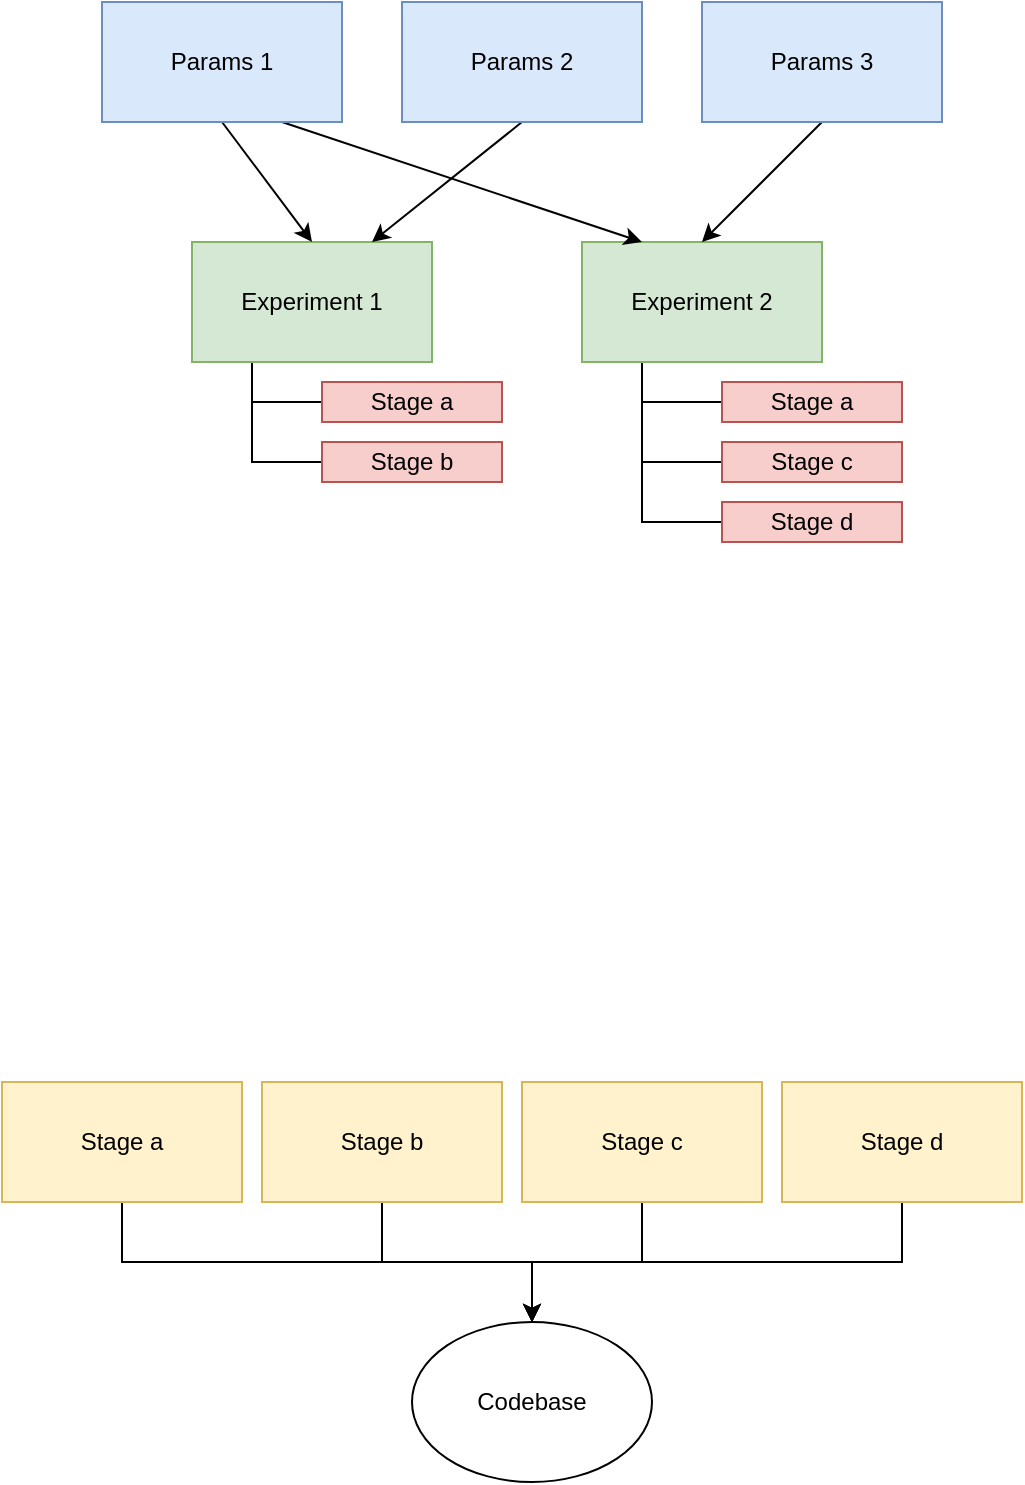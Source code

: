 <mxfile version="14.4.2" type="device"><diagram id="P7IVWbZq2rJi87rZw0As" name="Page-1"><mxGraphModel dx="1422" dy="856" grid="1" gridSize="10" guides="1" tooltips="1" connect="1" arrows="1" fold="1" page="1" pageScale="1" pageWidth="850" pageHeight="1100" math="0" shadow="0"><root><mxCell id="0"/><mxCell id="1" parent="0"/><mxCell id="JaM15ToR2EYxJfwJxGNj-13" style="edgeStyle=orthogonalEdgeStyle;rounded=0;orthogonalLoop=1;jettySize=auto;html=1;exitX=0.5;exitY=1;exitDx=0;exitDy=0;" parent="1" source="JaM15ToR2EYxJfwJxGNj-1" target="JaM15ToR2EYxJfwJxGNj-12" edge="1"><mxGeometry relative="1" as="geometry"/></mxCell><mxCell id="JaM15ToR2EYxJfwJxGNj-1" value="Stage a" style="rounded=0;whiteSpace=wrap;html=1;fillColor=#fff2cc;strokeColor=#d6b656;" parent="1" vertex="1"><mxGeometry x="130" y="690" width="120" height="60" as="geometry"/></mxCell><mxCell id="JaM15ToR2EYxJfwJxGNj-14" style="edgeStyle=orthogonalEdgeStyle;rounded=0;orthogonalLoop=1;jettySize=auto;html=1;exitX=0.5;exitY=1;exitDx=0;exitDy=0;" parent="1" source="JaM15ToR2EYxJfwJxGNj-2" target="JaM15ToR2EYxJfwJxGNj-12" edge="1"><mxGeometry relative="1" as="geometry"/></mxCell><mxCell id="JaM15ToR2EYxJfwJxGNj-2" value="Stage b" style="rounded=0;whiteSpace=wrap;html=1;fillColor=#fff2cc;strokeColor=#d6b656;" parent="1" vertex="1"><mxGeometry x="260" y="690" width="120" height="60" as="geometry"/></mxCell><mxCell id="JaM15ToR2EYxJfwJxGNj-15" style="edgeStyle=orthogonalEdgeStyle;rounded=0;orthogonalLoop=1;jettySize=auto;html=1;exitX=0.5;exitY=1;exitDx=0;exitDy=0;entryX=0.5;entryY=0;entryDx=0;entryDy=0;" parent="1" source="JaM15ToR2EYxJfwJxGNj-3" target="JaM15ToR2EYxJfwJxGNj-12" edge="1"><mxGeometry relative="1" as="geometry"><mxPoint x="400" y="810" as="targetPoint"/></mxGeometry></mxCell><mxCell id="JaM15ToR2EYxJfwJxGNj-3" value="Stage c" style="rounded=0;whiteSpace=wrap;html=1;fillColor=#fff2cc;strokeColor=#d6b656;" parent="1" vertex="1"><mxGeometry x="390" y="690" width="120" height="60" as="geometry"/></mxCell><mxCell id="JaM15ToR2EYxJfwJxGNj-16" style="edgeStyle=orthogonalEdgeStyle;rounded=0;orthogonalLoop=1;jettySize=auto;html=1;exitX=0.5;exitY=1;exitDx=0;exitDy=0;entryX=0.5;entryY=0;entryDx=0;entryDy=0;" parent="1" source="JaM15ToR2EYxJfwJxGNj-4" target="JaM15ToR2EYxJfwJxGNj-12" edge="1"><mxGeometry relative="1" as="geometry"/></mxCell><mxCell id="JaM15ToR2EYxJfwJxGNj-4" value="Stage d" style="rounded=0;whiteSpace=wrap;html=1;fillColor=#fff2cc;strokeColor=#d6b656;" parent="1" vertex="1"><mxGeometry x="520" y="690" width="120" height="60" as="geometry"/></mxCell><mxCell id="5qomhjPgPd2385nT-O2W-5" style="edgeStyle=orthogonalEdgeStyle;rounded=0;orthogonalLoop=1;jettySize=auto;html=1;exitX=0.25;exitY=1;exitDx=0;exitDy=0;entryX=0;entryY=0.5;entryDx=0;entryDy=0;endArrow=none;endFill=0;" parent="1" source="JaM15ToR2EYxJfwJxGNj-5" target="JaM15ToR2EYxJfwJxGNj-6" edge="1"><mxGeometry relative="1" as="geometry"/></mxCell><mxCell id="5qomhjPgPd2385nT-O2W-6" style="edgeStyle=orthogonalEdgeStyle;rounded=0;orthogonalLoop=1;jettySize=auto;html=1;exitX=0.25;exitY=1;exitDx=0;exitDy=0;entryX=0;entryY=0.5;entryDx=0;entryDy=0;endArrow=none;endFill=0;" parent="1" source="JaM15ToR2EYxJfwJxGNj-5" target="JaM15ToR2EYxJfwJxGNj-7" edge="1"><mxGeometry relative="1" as="geometry"/></mxCell><mxCell id="JaM15ToR2EYxJfwJxGNj-5" value="Experiment 1" style="rounded=0;whiteSpace=wrap;html=1;fillColor=#d5e8d4;strokeColor=#82b366;" parent="1" vertex="1"><mxGeometry x="225" y="270" width="120" height="60" as="geometry"/></mxCell><mxCell id="JaM15ToR2EYxJfwJxGNj-6" value="Stage a" style="rounded=0;whiteSpace=wrap;html=1;fillColor=#f8cecc;strokeColor=#b85450;" parent="1" vertex="1"><mxGeometry x="290" y="340" width="90" height="20" as="geometry"/></mxCell><mxCell id="JaM15ToR2EYxJfwJxGNj-7" value="Stage b" style="rounded=0;whiteSpace=wrap;html=1;fillColor=#f8cecc;strokeColor=#b85450;" parent="1" vertex="1"><mxGeometry x="290" y="370" width="90" height="20" as="geometry"/></mxCell><mxCell id="5qomhjPgPd2385nT-O2W-7" style="edgeStyle=orthogonalEdgeStyle;rounded=0;orthogonalLoop=1;jettySize=auto;html=1;exitX=0.25;exitY=1;exitDx=0;exitDy=0;entryX=0;entryY=0.5;entryDx=0;entryDy=0;endArrow=none;endFill=0;" parent="1" source="JaM15ToR2EYxJfwJxGNj-8" target="JaM15ToR2EYxJfwJxGNj-9" edge="1"><mxGeometry relative="1" as="geometry"/></mxCell><mxCell id="5qomhjPgPd2385nT-O2W-8" style="edgeStyle=orthogonalEdgeStyle;rounded=0;orthogonalLoop=1;jettySize=auto;html=1;exitX=0.25;exitY=1;exitDx=0;exitDy=0;entryX=0;entryY=0.5;entryDx=0;entryDy=0;endArrow=none;endFill=0;" parent="1" source="JaM15ToR2EYxJfwJxGNj-8" target="JaM15ToR2EYxJfwJxGNj-10" edge="1"><mxGeometry relative="1" as="geometry"/></mxCell><mxCell id="5qomhjPgPd2385nT-O2W-9" style="edgeStyle=orthogonalEdgeStyle;rounded=0;orthogonalLoop=1;jettySize=auto;html=1;exitX=0.25;exitY=1;exitDx=0;exitDy=0;entryX=0;entryY=0.5;entryDx=0;entryDy=0;endArrow=none;endFill=0;" parent="1" source="JaM15ToR2EYxJfwJxGNj-8" target="JaM15ToR2EYxJfwJxGNj-11" edge="1"><mxGeometry relative="1" as="geometry"/></mxCell><mxCell id="JaM15ToR2EYxJfwJxGNj-8" value="Experiment 2" style="rounded=0;whiteSpace=wrap;html=1;fillColor=#d5e8d4;strokeColor=#82b366;" parent="1" vertex="1"><mxGeometry x="420" y="270" width="120" height="60" as="geometry"/></mxCell><mxCell id="JaM15ToR2EYxJfwJxGNj-9" value="Stage a" style="rounded=0;whiteSpace=wrap;html=1;fillColor=#f8cecc;strokeColor=#b85450;" parent="1" vertex="1"><mxGeometry x="490" y="340" width="90" height="20" as="geometry"/></mxCell><mxCell id="JaM15ToR2EYxJfwJxGNj-10" value="Stage c" style="rounded=0;whiteSpace=wrap;html=1;fillColor=#f8cecc;strokeColor=#b85450;" parent="1" vertex="1"><mxGeometry x="490" y="370" width="90" height="20" as="geometry"/></mxCell><mxCell id="JaM15ToR2EYxJfwJxGNj-11" value="Stage d" style="rounded=0;whiteSpace=wrap;html=1;fillColor=#f8cecc;strokeColor=#b85450;" parent="1" vertex="1"><mxGeometry x="490" y="400" width="90" height="20" as="geometry"/></mxCell><mxCell id="JaM15ToR2EYxJfwJxGNj-12" value="Codebase" style="ellipse;whiteSpace=wrap;html=1;" parent="1" vertex="1"><mxGeometry x="335" y="810" width="120" height="80" as="geometry"/></mxCell><mxCell id="JaM15ToR2EYxJfwJxGNj-20" style="rounded=0;orthogonalLoop=1;jettySize=auto;html=1;exitX=0.5;exitY=1;exitDx=0;exitDy=0;entryX=0.5;entryY=0;entryDx=0;entryDy=0;" parent="1" source="JaM15ToR2EYxJfwJxGNj-17" target="JaM15ToR2EYxJfwJxGNj-5" edge="1"><mxGeometry relative="1" as="geometry"/></mxCell><mxCell id="JaM15ToR2EYxJfwJxGNj-23" style="edgeStyle=none;rounded=0;orthogonalLoop=1;jettySize=auto;html=1;exitX=0.75;exitY=1;exitDx=0;exitDy=0;entryX=0.25;entryY=0;entryDx=0;entryDy=0;" parent="1" source="JaM15ToR2EYxJfwJxGNj-17" target="JaM15ToR2EYxJfwJxGNj-8" edge="1"><mxGeometry relative="1" as="geometry"/></mxCell><mxCell id="JaM15ToR2EYxJfwJxGNj-17" value="Params 1" style="rounded=0;whiteSpace=wrap;html=1;fillColor=#dae8fc;strokeColor=#6c8ebf;" parent="1" vertex="1"><mxGeometry x="180" y="150" width="120" height="60" as="geometry"/></mxCell><mxCell id="JaM15ToR2EYxJfwJxGNj-21" style="rounded=0;orthogonalLoop=1;jettySize=auto;html=1;exitX=0.5;exitY=1;exitDx=0;exitDy=0;entryX=0.75;entryY=0;entryDx=0;entryDy=0;" parent="1" source="JaM15ToR2EYxJfwJxGNj-18" target="JaM15ToR2EYxJfwJxGNj-5" edge="1"><mxGeometry relative="1" as="geometry"/></mxCell><mxCell id="JaM15ToR2EYxJfwJxGNj-18" value="Params 2" style="rounded=0;whiteSpace=wrap;html=1;fillColor=#dae8fc;strokeColor=#6c8ebf;" parent="1" vertex="1"><mxGeometry x="330" y="150" width="120" height="60" as="geometry"/></mxCell><mxCell id="JaM15ToR2EYxJfwJxGNj-22" style="edgeStyle=none;rounded=0;orthogonalLoop=1;jettySize=auto;html=1;exitX=0.5;exitY=1;exitDx=0;exitDy=0;entryX=0.5;entryY=0;entryDx=0;entryDy=0;" parent="1" source="JaM15ToR2EYxJfwJxGNj-19" target="JaM15ToR2EYxJfwJxGNj-8" edge="1"><mxGeometry relative="1" as="geometry"/></mxCell><mxCell id="JaM15ToR2EYxJfwJxGNj-19" value="Params 3" style="rounded=0;whiteSpace=wrap;html=1;fillColor=#dae8fc;strokeColor=#6c8ebf;" parent="1" vertex="1"><mxGeometry x="480" y="150" width="120" height="60" as="geometry"/></mxCell></root></mxGraphModel></diagram></mxfile>

